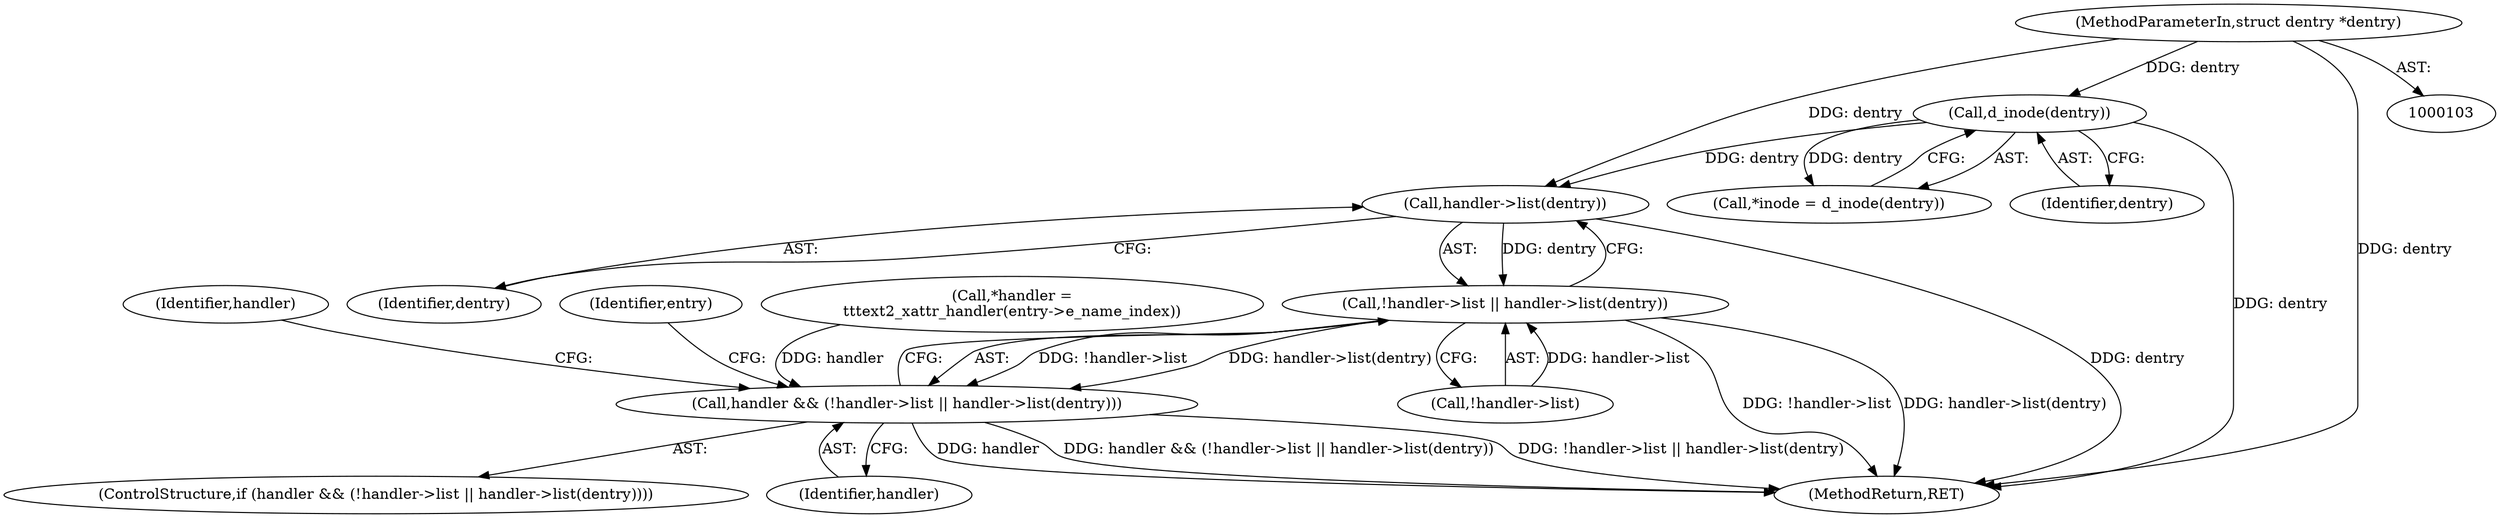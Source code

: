 digraph "0_linux_be0726d33cb8f411945884664924bed3cb8c70ee_8@pointer" {
"1000288" [label="(Call,handler->list(dentry))"];
"1000111" [label="(Call,d_inode(dentry))"];
"1000104" [label="(MethodParameterIn,struct dentry *dentry)"];
"1000283" [label="(Call,!handler->list || handler->list(dentry))"];
"1000281" [label="(Call,handler && (!handler->list || handler->list(dentry)))"];
"1000283" [label="(Call,!handler->list || handler->list(dentry))"];
"1000109" [label="(Call,*inode = d_inode(dentry))"];
"1000281" [label="(Call,handler && (!handler->list || handler->list(dentry)))"];
"1000111" [label="(Call,d_inode(dentry))"];
"1000292" [label="(Identifier,handler)"];
"1000284" [label="(Call,!handler->list)"];
"1000104" [label="(MethodParameterIn,struct dentry *dentry)"];
"1000112" [label="(Identifier,dentry)"];
"1000366" [label="(MethodReturn,RET)"];
"1000280" [label="(ControlStructure,if (handler && (!handler->list || handler->list(dentry))))"];
"1000269" [label="(Identifier,entry)"];
"1000274" [label="(Call,*handler =\n\t\t\text2_xattr_handler(entry->e_name_index))"];
"1000282" [label="(Identifier,handler)"];
"1000288" [label="(Call,handler->list(dentry))"];
"1000289" [label="(Identifier,dentry)"];
"1000288" -> "1000283"  [label="AST: "];
"1000288" -> "1000289"  [label="CFG: "];
"1000289" -> "1000288"  [label="AST: "];
"1000283" -> "1000288"  [label="CFG: "];
"1000288" -> "1000366"  [label="DDG: dentry"];
"1000288" -> "1000283"  [label="DDG: dentry"];
"1000111" -> "1000288"  [label="DDG: dentry"];
"1000104" -> "1000288"  [label="DDG: dentry"];
"1000111" -> "1000109"  [label="AST: "];
"1000111" -> "1000112"  [label="CFG: "];
"1000112" -> "1000111"  [label="AST: "];
"1000109" -> "1000111"  [label="CFG: "];
"1000111" -> "1000366"  [label="DDG: dentry"];
"1000111" -> "1000109"  [label="DDG: dentry"];
"1000104" -> "1000111"  [label="DDG: dentry"];
"1000104" -> "1000103"  [label="AST: "];
"1000104" -> "1000366"  [label="DDG: dentry"];
"1000283" -> "1000281"  [label="AST: "];
"1000283" -> "1000284"  [label="CFG: "];
"1000284" -> "1000283"  [label="AST: "];
"1000281" -> "1000283"  [label="CFG: "];
"1000283" -> "1000366"  [label="DDG: !handler->list"];
"1000283" -> "1000366"  [label="DDG: handler->list(dentry)"];
"1000283" -> "1000281"  [label="DDG: !handler->list"];
"1000283" -> "1000281"  [label="DDG: handler->list(dentry)"];
"1000284" -> "1000283"  [label="DDG: handler->list"];
"1000281" -> "1000280"  [label="AST: "];
"1000281" -> "1000282"  [label="CFG: "];
"1000282" -> "1000281"  [label="AST: "];
"1000292" -> "1000281"  [label="CFG: "];
"1000269" -> "1000281"  [label="CFG: "];
"1000281" -> "1000366"  [label="DDG: handler"];
"1000281" -> "1000366"  [label="DDG: handler && (!handler->list || handler->list(dentry))"];
"1000281" -> "1000366"  [label="DDG: !handler->list || handler->list(dentry)"];
"1000274" -> "1000281"  [label="DDG: handler"];
}
